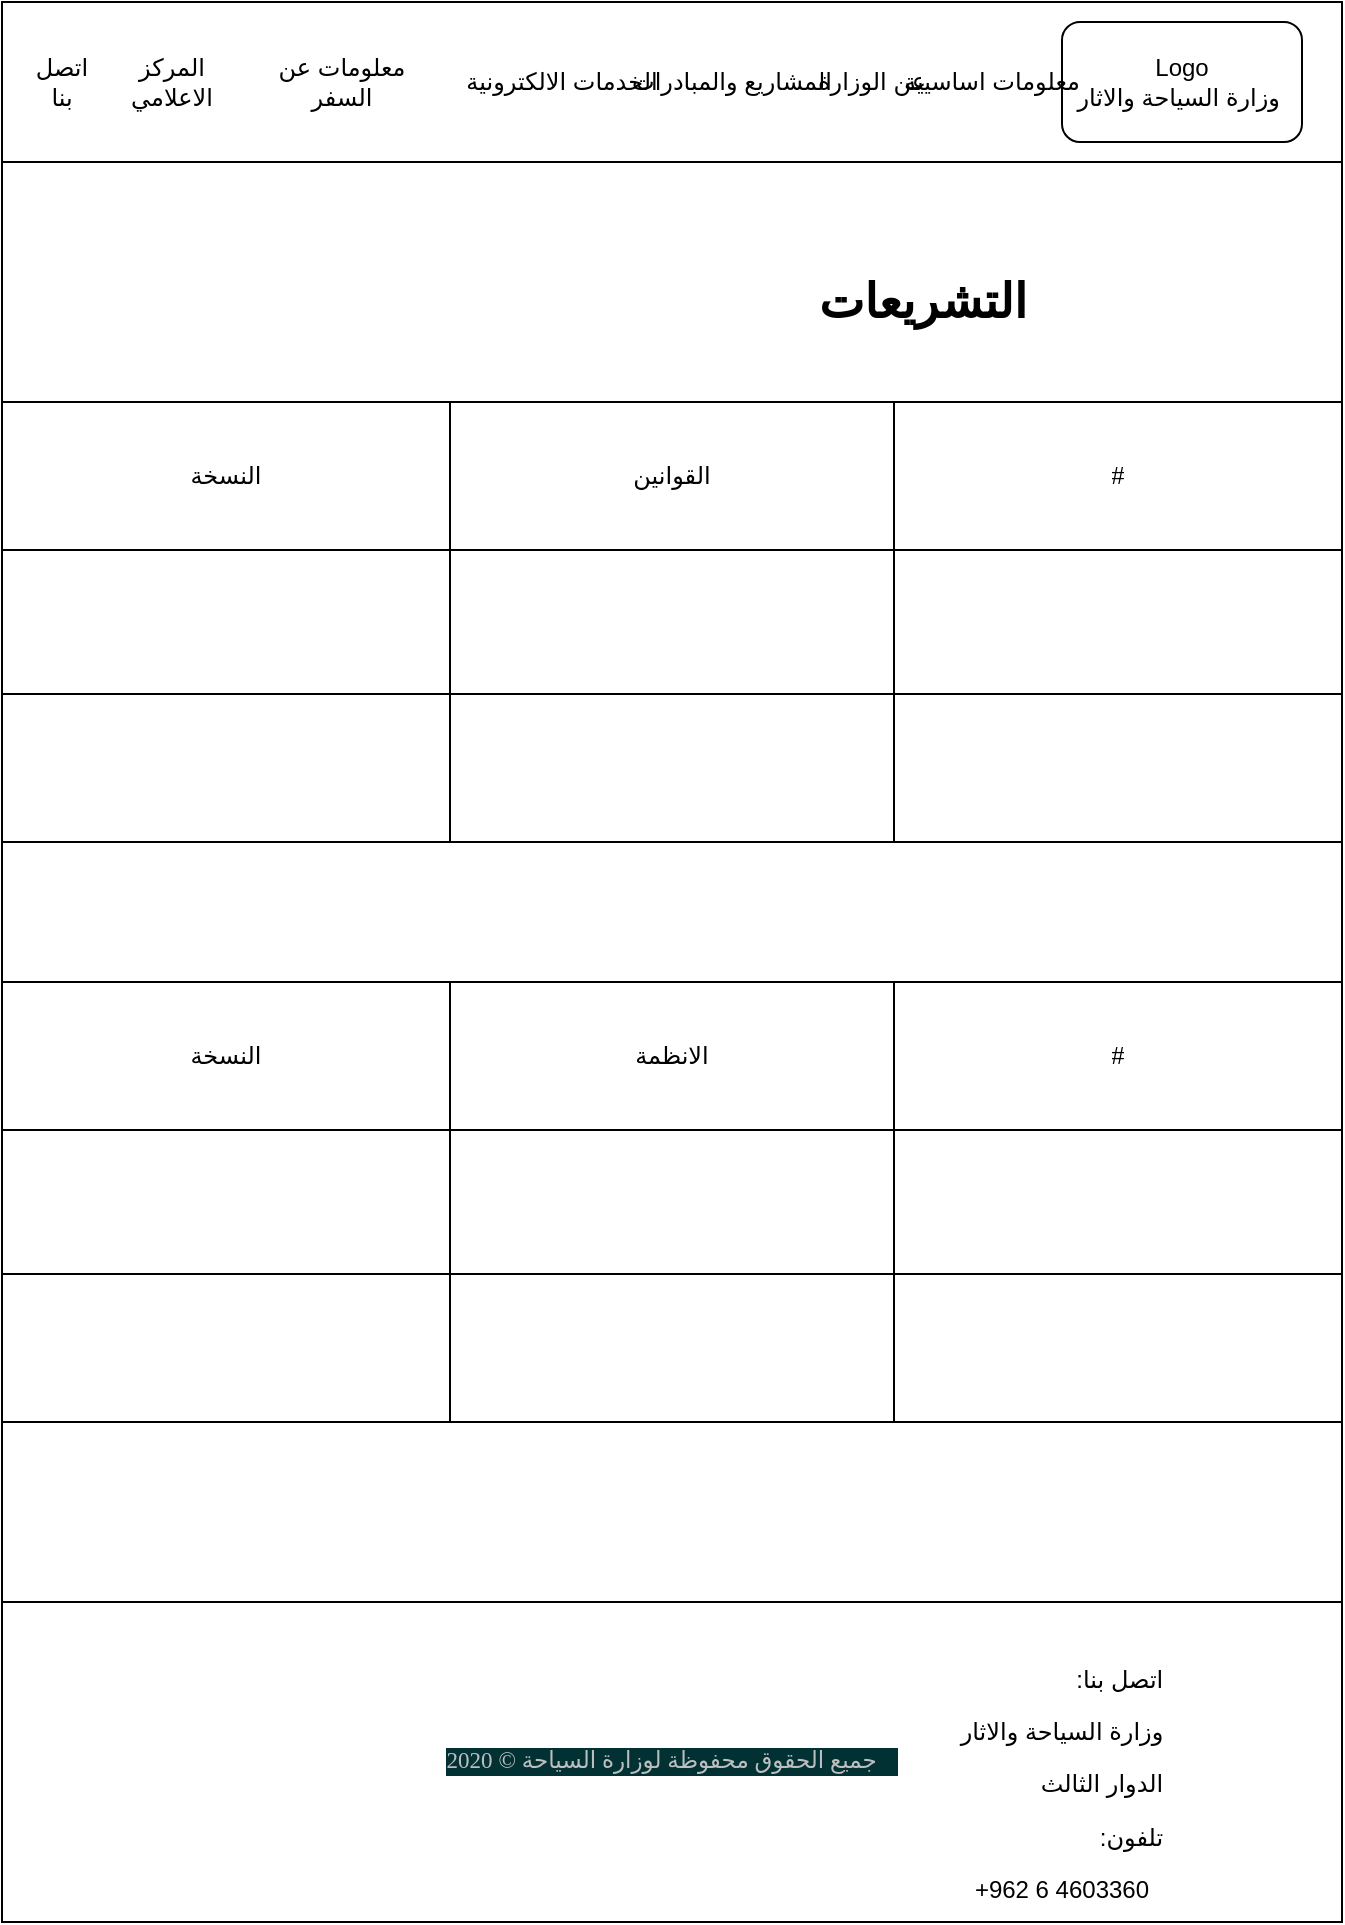 <mxfile version="13.6.4" type="device"><diagram id="XvKc9bxvqDjwVStSoDVF" name="Page-1"><mxGraphModel dx="1865" dy="499" grid="1" gridSize="10" guides="1" tooltips="1" connect="1" arrows="1" fold="1" page="1" pageScale="1" pageWidth="827" pageHeight="1169" math="0" shadow="0"><root><mxCell id="0"/><mxCell id="1" parent="0"/><mxCell id="ylqiAjsGc--oYASTGtbw-1" value="" style="rounded=0;whiteSpace=wrap;html=1;" parent="1" vertex="1"><mxGeometry x="-40" y="100" width="670" height="960" as="geometry"/></mxCell><mxCell id="ylqiAjsGc--oYASTGtbw-2" value="" style="rounded=0;whiteSpace=wrap;html=1;" parent="1" vertex="1"><mxGeometry x="-40" y="100" width="670" height="80" as="geometry"/></mxCell><mxCell id="ylqiAjsGc--oYASTGtbw-6" value="Logo&lt;br&gt;وزارة السياحة والاثار&amp;nbsp;" style="rounded=1;whiteSpace=wrap;html=1;" parent="1" vertex="1"><mxGeometry x="490" y="110" width="120" height="60" as="geometry"/></mxCell><mxCell id="ylqiAjsGc--oYASTGtbw-21" value="التشريعات" style="text;strokeColor=none;fillColor=none;html=1;fontSize=24;fontStyle=1;verticalAlign=middle;align=center;" parent="1" vertex="1"><mxGeometry x="370" y="230" width="100" height="40" as="geometry"/></mxCell><mxCell id="ylqiAjsGc--oYASTGtbw-22" value="&lt;div class=&quot;sct-copyright&quot; style=&quot;box-sizing: border-box ; color: rgb(189 , 190 , 192) ; float: right ; padding-left: 0px ; padding-right: 0.9em ; font-family: &amp;#34;newfont&amp;#34; ; font-size: 11.52px ; text-align: left ; background-color: rgb(1 , 49 , 51)&quot;&gt;جميع الحقوق محفوظة لوزارة السياحة ©&amp;nbsp;2020&lt;/div&gt;&lt;div&gt;&lt;br&gt;&lt;/div&gt;" style="rounded=0;whiteSpace=wrap;html=1;" parent="1" vertex="1"><mxGeometry x="-40" y="900" width="670" height="160" as="geometry"/></mxCell><mxCell id="ylqiAjsGc--oYASTGtbw-23" value="&lt;p class=&quot;MsoNormal&quot; align=&quot;right&quot; style=&quot;text-align: right&quot;&gt;&lt;span lang=&quot;AR-SA&quot; dir=&quot;RTL&quot; style=&quot;font-family: &amp;#34;arial&amp;#34; , sans-serif&quot;&gt;&lt;span style=&quot;background-color: rgb(255 , 255 , 255)&quot;&gt;اتصل بنا:&lt;/span&gt;&lt;span style=&quot;background-color: yellow&quot;&gt;&lt;/span&gt;&lt;/span&gt;&lt;/p&gt;&lt;p class=&quot;MsoNormal&quot; align=&quot;right&quot; style=&quot;text-align: right&quot;&gt;&lt;span lang=&quot;AR-SA&quot; dir=&quot;RTL&quot; style=&quot;font-family: &amp;#34;arial&amp;#34; , sans-serif&quot;&gt;&lt;span style=&quot;background-color: rgb(255 , 255 , 255)&quot;&gt;وزارة السياحة والاثار&lt;/span&gt;&lt;/span&gt;&lt;/p&gt;&lt;p class=&quot;MsoNormal&quot; align=&quot;right&quot; style=&quot;text-align: right&quot;&gt;&lt;span lang=&quot;AR-SA&quot; dir=&quot;RTL&quot; style=&quot;font-family: &amp;#34;arial&amp;#34; , sans-serif&quot;&gt;&lt;span style=&quot;background-color: rgb(255 , 255 , 255)&quot;&gt;الدوار الثالث&amp;nbsp;&lt;/span&gt;&lt;/span&gt;&lt;/p&gt;&lt;p class=&quot;MsoNormal&quot; align=&quot;right&quot; style=&quot;text-align: right&quot;&gt;&lt;span lang=&quot;AR-SA&quot; dir=&quot;RTL&quot; style=&quot;font-family: &amp;#34;arial&amp;#34; , sans-serif&quot;&gt;&lt;span style=&quot;background-color: rgb(255 , 255 , 255)&quot;&gt;تلفون:&lt;/span&gt;&lt;/span&gt;&lt;/p&gt;&lt;span style=&quot;line-height: 107% ; font-family: &amp;#34;arial&amp;#34; , sans-serif&quot;&gt;&lt;font style=&quot;font-size: 12px&quot;&gt;+962 6 4603360&lt;/font&gt;&lt;/span&gt;" style="text;html=1;strokeColor=none;fillColor=none;align=center;verticalAlign=middle;whiteSpace=wrap;rounded=0;" parent="1" vertex="1"><mxGeometry x="410" y="920" width="160" height="130" as="geometry"/></mxCell><mxCell id="FhtWyz-5FdEIPPHoQBZu-3" value="معلومات اساسيية" style="text;html=1;strokeColor=none;fillColor=none;align=center;verticalAlign=middle;whiteSpace=wrap;rounded=0;" vertex="1" parent="1"><mxGeometry x="410" y="130" width="90" height="20" as="geometry"/></mxCell><mxCell id="FhtWyz-5FdEIPPHoQBZu-4" value="عن الوزارة" style="text;html=1;strokeColor=none;fillColor=none;align=center;verticalAlign=middle;whiteSpace=wrap;rounded=0;" vertex="1" parent="1"><mxGeometry x="360" y="130" width="70" height="20" as="geometry"/></mxCell><mxCell id="FhtWyz-5FdEIPPHoQBZu-5" value="المشاريع والمبادرات" style="text;html=1;strokeColor=none;fillColor=none;align=center;verticalAlign=middle;whiteSpace=wrap;rounded=0;" vertex="1" parent="1"><mxGeometry x="270" y="130" width="110" height="20" as="geometry"/></mxCell><mxCell id="FhtWyz-5FdEIPPHoQBZu-6" value="الخدمات الالكترونية" style="text;html=1;strokeColor=none;fillColor=none;align=center;verticalAlign=middle;whiteSpace=wrap;rounded=0;" vertex="1" parent="1"><mxGeometry x="180" y="130" width="120" height="20" as="geometry"/></mxCell><mxCell id="FhtWyz-5FdEIPPHoQBZu-7" value="معلومات عن السفر" style="text;html=1;strokeColor=none;fillColor=none;align=center;verticalAlign=middle;whiteSpace=wrap;rounded=0;" vertex="1" parent="1"><mxGeometry x="90" y="130" width="80" height="20" as="geometry"/></mxCell><mxCell id="FhtWyz-5FdEIPPHoQBZu-8" value="المركز الاعلامي" style="text;html=1;strokeColor=none;fillColor=none;align=center;verticalAlign=middle;whiteSpace=wrap;rounded=0;" vertex="1" parent="1"><mxGeometry x="10" y="130" width="70" height="20" as="geometry"/></mxCell><mxCell id="FhtWyz-5FdEIPPHoQBZu-9" value="اتصل بنا" style="text;html=1;strokeColor=none;fillColor=none;align=center;verticalAlign=middle;whiteSpace=wrap;rounded=0;" vertex="1" parent="1"><mxGeometry x="-30" y="130" width="40" height="20" as="geometry"/></mxCell><mxCell id="FhtWyz-5FdEIPPHoQBZu-10" value="" style="shape=table;html=1;whiteSpace=wrap;startSize=0;container=1;collapsible=0;childLayout=tableLayout;" vertex="1" parent="1"><mxGeometry x="-40" y="300" width="670" height="220" as="geometry"/></mxCell><mxCell id="FhtWyz-5FdEIPPHoQBZu-11" value="" style="shape=partialRectangle;html=1;whiteSpace=wrap;collapsible=0;dropTarget=0;pointerEvents=0;fillColor=none;top=0;left=0;bottom=0;right=0;points=[[0,0.5],[1,0.5]];portConstraint=eastwest;" vertex="1" parent="FhtWyz-5FdEIPPHoQBZu-10"><mxGeometry width="670" height="74" as="geometry"/></mxCell><mxCell id="FhtWyz-5FdEIPPHoQBZu-12" value="النسخة" style="shape=partialRectangle;html=1;whiteSpace=wrap;connectable=0;fillColor=none;top=0;left=0;bottom=0;right=0;overflow=hidden;" vertex="1" parent="FhtWyz-5FdEIPPHoQBZu-11"><mxGeometry width="224" height="74" as="geometry"/></mxCell><mxCell id="FhtWyz-5FdEIPPHoQBZu-13" value="القوانين" style="shape=partialRectangle;html=1;whiteSpace=wrap;connectable=0;fillColor=none;top=0;left=0;bottom=0;right=0;overflow=hidden;" vertex="1" parent="FhtWyz-5FdEIPPHoQBZu-11"><mxGeometry x="224" width="222" height="74" as="geometry"/></mxCell><mxCell id="FhtWyz-5FdEIPPHoQBZu-14" value="#" style="shape=partialRectangle;html=1;whiteSpace=wrap;connectable=0;fillColor=none;top=0;left=0;bottom=0;right=0;overflow=hidden;" vertex="1" parent="FhtWyz-5FdEIPPHoQBZu-11"><mxGeometry x="446" width="224" height="74" as="geometry"/></mxCell><mxCell id="FhtWyz-5FdEIPPHoQBZu-15" value="" style="shape=partialRectangle;html=1;whiteSpace=wrap;collapsible=0;dropTarget=0;pointerEvents=0;fillColor=none;top=0;left=0;bottom=0;right=0;points=[[0,0.5],[1,0.5]];portConstraint=eastwest;" vertex="1" parent="FhtWyz-5FdEIPPHoQBZu-10"><mxGeometry y="74" width="670" height="72" as="geometry"/></mxCell><mxCell id="FhtWyz-5FdEIPPHoQBZu-16" value="" style="shape=partialRectangle;html=1;whiteSpace=wrap;connectable=0;fillColor=none;top=0;left=0;bottom=0;right=0;overflow=hidden;" vertex="1" parent="FhtWyz-5FdEIPPHoQBZu-15"><mxGeometry width="224" height="72" as="geometry"/></mxCell><mxCell id="FhtWyz-5FdEIPPHoQBZu-17" value="" style="shape=partialRectangle;html=1;whiteSpace=wrap;connectable=0;fillColor=none;top=0;left=0;bottom=0;right=0;overflow=hidden;" vertex="1" parent="FhtWyz-5FdEIPPHoQBZu-15"><mxGeometry x="224" width="222" height="72" as="geometry"/></mxCell><mxCell id="FhtWyz-5FdEIPPHoQBZu-18" value="" style="shape=partialRectangle;html=1;whiteSpace=wrap;connectable=0;fillColor=none;top=0;left=0;bottom=0;right=0;overflow=hidden;" vertex="1" parent="FhtWyz-5FdEIPPHoQBZu-15"><mxGeometry x="446" width="224" height="72" as="geometry"/></mxCell><mxCell id="FhtWyz-5FdEIPPHoQBZu-19" value="" style="shape=partialRectangle;html=1;whiteSpace=wrap;collapsible=0;dropTarget=0;pointerEvents=0;fillColor=none;top=0;left=0;bottom=0;right=0;points=[[0,0.5],[1,0.5]];portConstraint=eastwest;" vertex="1" parent="FhtWyz-5FdEIPPHoQBZu-10"><mxGeometry y="146" width="670" height="74" as="geometry"/></mxCell><mxCell id="FhtWyz-5FdEIPPHoQBZu-20" value="" style="shape=partialRectangle;html=1;whiteSpace=wrap;connectable=0;fillColor=none;top=0;left=0;bottom=0;right=0;overflow=hidden;" vertex="1" parent="FhtWyz-5FdEIPPHoQBZu-19"><mxGeometry width="224" height="74" as="geometry"/></mxCell><mxCell id="FhtWyz-5FdEIPPHoQBZu-21" value="" style="shape=partialRectangle;html=1;whiteSpace=wrap;connectable=0;fillColor=none;top=0;left=0;bottom=0;right=0;overflow=hidden;" vertex="1" parent="FhtWyz-5FdEIPPHoQBZu-19"><mxGeometry x="224" width="222" height="74" as="geometry"/></mxCell><mxCell id="FhtWyz-5FdEIPPHoQBZu-22" value="" style="shape=partialRectangle;html=1;whiteSpace=wrap;connectable=0;fillColor=none;top=0;left=0;bottom=0;right=0;overflow=hidden;" vertex="1" parent="FhtWyz-5FdEIPPHoQBZu-19"><mxGeometry x="446" width="224" height="74" as="geometry"/></mxCell><mxCell id="FhtWyz-5FdEIPPHoQBZu-23" value="" style="shape=table;html=1;whiteSpace=wrap;startSize=0;container=1;collapsible=0;childLayout=tableLayout;" vertex="1" parent="1"><mxGeometry x="-40" y="590" width="670" height="220" as="geometry"/></mxCell><mxCell id="FhtWyz-5FdEIPPHoQBZu-24" value="" style="shape=partialRectangle;html=1;whiteSpace=wrap;collapsible=0;dropTarget=0;pointerEvents=0;fillColor=none;top=0;left=0;bottom=0;right=0;points=[[0,0.5],[1,0.5]];portConstraint=eastwest;" vertex="1" parent="FhtWyz-5FdEIPPHoQBZu-23"><mxGeometry width="670" height="74" as="geometry"/></mxCell><mxCell id="FhtWyz-5FdEIPPHoQBZu-25" value="النسخة" style="shape=partialRectangle;html=1;whiteSpace=wrap;connectable=0;fillColor=none;top=0;left=0;bottom=0;right=0;overflow=hidden;" vertex="1" parent="FhtWyz-5FdEIPPHoQBZu-24"><mxGeometry width="224" height="74" as="geometry"/></mxCell><mxCell id="FhtWyz-5FdEIPPHoQBZu-26" value="الانظمة" style="shape=partialRectangle;html=1;whiteSpace=wrap;connectable=0;fillColor=none;top=0;left=0;bottom=0;right=0;overflow=hidden;" vertex="1" parent="FhtWyz-5FdEIPPHoQBZu-24"><mxGeometry x="224" width="222" height="74" as="geometry"/></mxCell><mxCell id="FhtWyz-5FdEIPPHoQBZu-27" value="#" style="shape=partialRectangle;html=1;whiteSpace=wrap;connectable=0;fillColor=none;top=0;left=0;bottom=0;right=0;overflow=hidden;" vertex="1" parent="FhtWyz-5FdEIPPHoQBZu-24"><mxGeometry x="446" width="224" height="74" as="geometry"/></mxCell><mxCell id="FhtWyz-5FdEIPPHoQBZu-28" value="" style="shape=partialRectangle;html=1;whiteSpace=wrap;collapsible=0;dropTarget=0;pointerEvents=0;fillColor=none;top=0;left=0;bottom=0;right=0;points=[[0,0.5],[1,0.5]];portConstraint=eastwest;" vertex="1" parent="FhtWyz-5FdEIPPHoQBZu-23"><mxGeometry y="74" width="670" height="72" as="geometry"/></mxCell><mxCell id="FhtWyz-5FdEIPPHoQBZu-29" value="" style="shape=partialRectangle;html=1;whiteSpace=wrap;connectable=0;fillColor=none;top=0;left=0;bottom=0;right=0;overflow=hidden;" vertex="1" parent="FhtWyz-5FdEIPPHoQBZu-28"><mxGeometry width="224" height="72" as="geometry"/></mxCell><mxCell id="FhtWyz-5FdEIPPHoQBZu-30" value="" style="shape=partialRectangle;html=1;whiteSpace=wrap;connectable=0;fillColor=none;top=0;left=0;bottom=0;right=0;overflow=hidden;" vertex="1" parent="FhtWyz-5FdEIPPHoQBZu-28"><mxGeometry x="224" width="222" height="72" as="geometry"/></mxCell><mxCell id="FhtWyz-5FdEIPPHoQBZu-31" value="" style="shape=partialRectangle;html=1;whiteSpace=wrap;connectable=0;fillColor=none;top=0;left=0;bottom=0;right=0;overflow=hidden;" vertex="1" parent="FhtWyz-5FdEIPPHoQBZu-28"><mxGeometry x="446" width="224" height="72" as="geometry"/></mxCell><mxCell id="FhtWyz-5FdEIPPHoQBZu-32" value="" style="shape=partialRectangle;html=1;whiteSpace=wrap;collapsible=0;dropTarget=0;pointerEvents=0;fillColor=none;top=0;left=0;bottom=0;right=0;points=[[0,0.5],[1,0.5]];portConstraint=eastwest;" vertex="1" parent="FhtWyz-5FdEIPPHoQBZu-23"><mxGeometry y="146" width="670" height="74" as="geometry"/></mxCell><mxCell id="FhtWyz-5FdEIPPHoQBZu-33" value="" style="shape=partialRectangle;html=1;whiteSpace=wrap;connectable=0;fillColor=none;top=0;left=0;bottom=0;right=0;overflow=hidden;" vertex="1" parent="FhtWyz-5FdEIPPHoQBZu-32"><mxGeometry width="224" height="74" as="geometry"/></mxCell><mxCell id="FhtWyz-5FdEIPPHoQBZu-34" value="" style="shape=partialRectangle;html=1;whiteSpace=wrap;connectable=0;fillColor=none;top=0;left=0;bottom=0;right=0;overflow=hidden;" vertex="1" parent="FhtWyz-5FdEIPPHoQBZu-32"><mxGeometry x="224" width="222" height="74" as="geometry"/></mxCell><mxCell id="FhtWyz-5FdEIPPHoQBZu-35" value="" style="shape=partialRectangle;html=1;whiteSpace=wrap;connectable=0;fillColor=none;top=0;left=0;bottom=0;right=0;overflow=hidden;" vertex="1" parent="FhtWyz-5FdEIPPHoQBZu-32"><mxGeometry x="446" width="224" height="74" as="geometry"/></mxCell></root></mxGraphModel></diagram></mxfile>